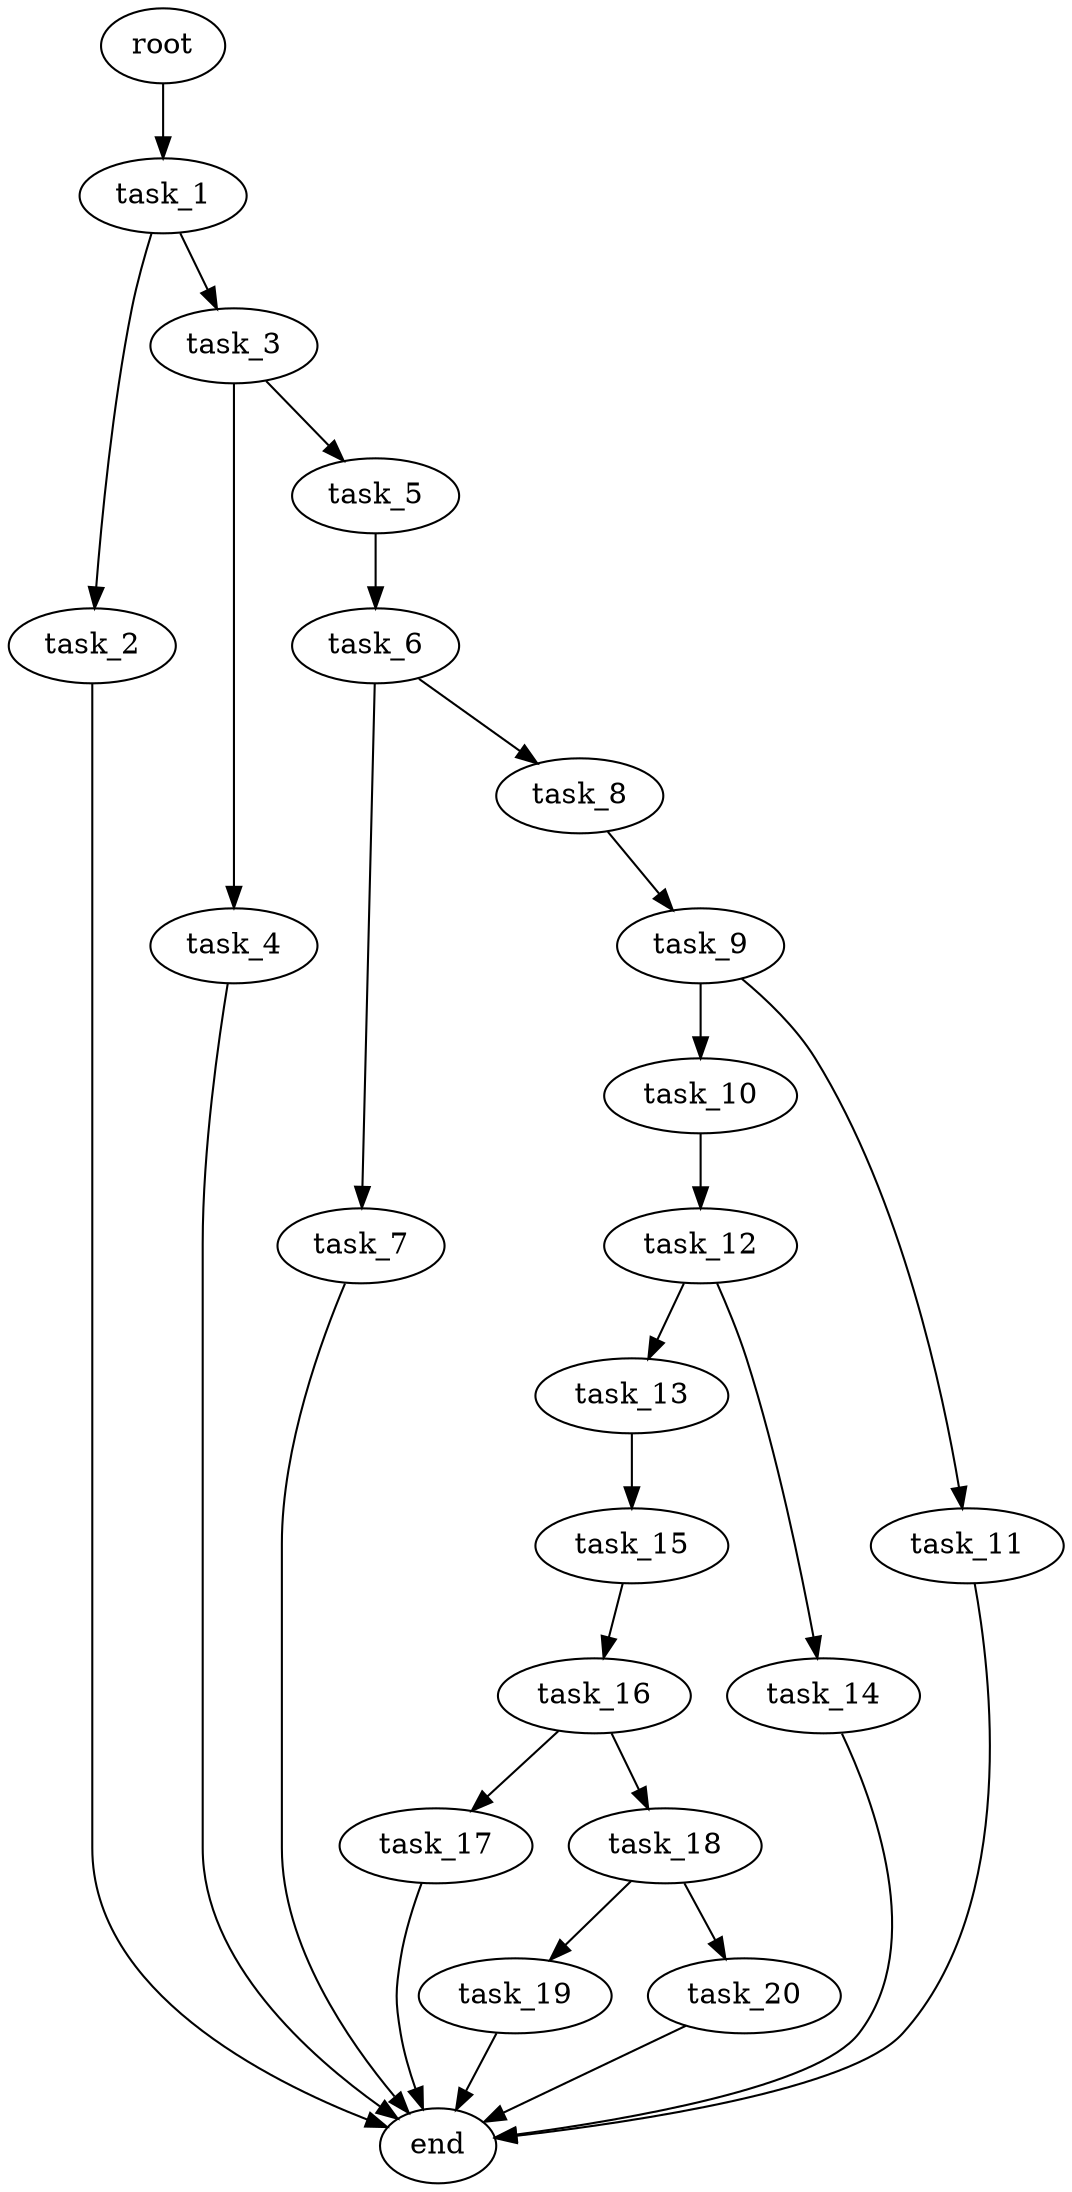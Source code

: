 digraph G {
  root [size="0.000000e+00"];
  task_1 [size="8.646192e+09"];
  task_2 [size="9.762084e+09"];
  task_3 [size="8.107906e+09"];
  task_4 [size="8.814281e+09"];
  task_5 [size="2.488388e+08"];
  task_6 [size="7.365908e+09"];
  task_7 [size="3.322522e+09"];
  task_8 [size="9.308228e+09"];
  task_9 [size="8.022549e+09"];
  task_10 [size="8.640776e+09"];
  task_11 [size="8.107682e+09"];
  task_12 [size="2.668790e+09"];
  task_13 [size="7.873958e+09"];
  task_14 [size="1.081848e+09"];
  task_15 [size="8.721796e+09"];
  task_16 [size="8.586074e+09"];
  task_17 [size="2.225115e+09"];
  task_18 [size="8.166049e+09"];
  task_19 [size="4.603572e+09"];
  task_20 [size="3.052603e+09"];
  end [size="0.000000e+00"];

  root -> task_1 [size="1.000000e-12"];
  task_1 -> task_2 [size="9.762084e+08"];
  task_1 -> task_3 [size="8.107906e+08"];
  task_2 -> end [size="1.000000e-12"];
  task_3 -> task_4 [size="8.814281e+08"];
  task_3 -> task_5 [size="2.488388e+07"];
  task_4 -> end [size="1.000000e-12"];
  task_5 -> task_6 [size="7.365908e+08"];
  task_6 -> task_7 [size="3.322522e+08"];
  task_6 -> task_8 [size="9.308228e+08"];
  task_7 -> end [size="1.000000e-12"];
  task_8 -> task_9 [size="8.022549e+08"];
  task_9 -> task_10 [size="8.640776e+08"];
  task_9 -> task_11 [size="8.107682e+08"];
  task_10 -> task_12 [size="2.668790e+08"];
  task_11 -> end [size="1.000000e-12"];
  task_12 -> task_13 [size="7.873958e+08"];
  task_12 -> task_14 [size="1.081848e+08"];
  task_13 -> task_15 [size="8.721796e+08"];
  task_14 -> end [size="1.000000e-12"];
  task_15 -> task_16 [size="8.586074e+08"];
  task_16 -> task_17 [size="2.225115e+08"];
  task_16 -> task_18 [size="8.166049e+08"];
  task_17 -> end [size="1.000000e-12"];
  task_18 -> task_19 [size="4.603572e+08"];
  task_18 -> task_20 [size="3.052603e+08"];
  task_19 -> end [size="1.000000e-12"];
  task_20 -> end [size="1.000000e-12"];
}
